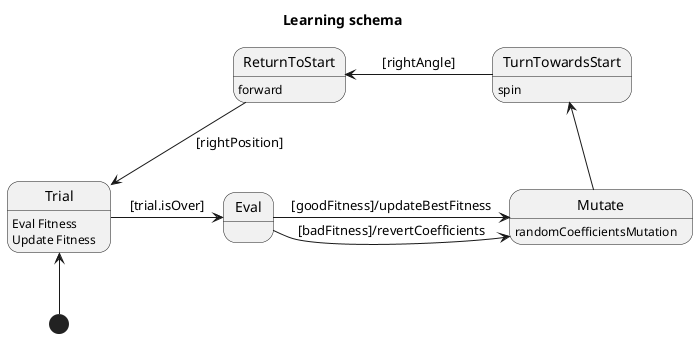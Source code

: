@startuml

title Learning schema
[*] -up-> Trial
Trial : Eval Fitness
Trial : Update Fitness
Trial -> Eval : [trial.isOver]
Eval -> Mutate : [goodFitness]/updateBestFitness
Eval -> Mutate : [badFitness]/revertCoefficients
Mutate : randomCoefficientsMutation
Mutate -up-> TurnTowardsStart
TurnTowardsStart -left-> ReturnToStart : [rightAngle]
TurnTowardsStart : spin
ReturnToStart : forward
ReturnToStart --> Trial : [rightPosition]
@enduml